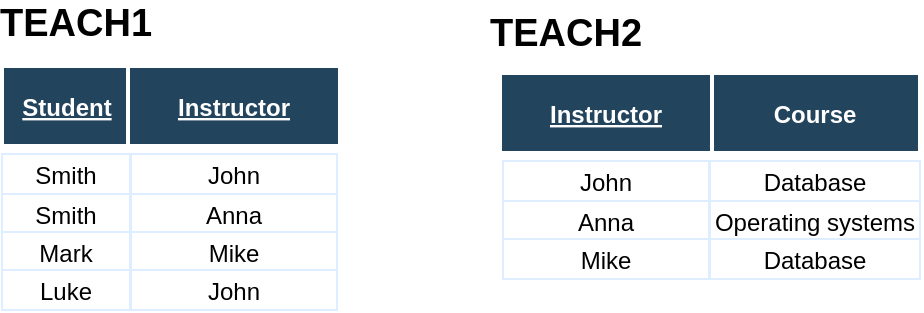 <mxfile version="12.2.2" type="device" pages="1"><diagram name="Page-1" id="8378b5f6-a2b2-b727-a746-972ab9d02e00"><mxGraphModel dx="1092" dy="989" grid="1" gridSize="10" guides="1" tooltips="1" connect="0" arrows="1" fold="1" page="1" pageScale="1.5" pageWidth="1169" pageHeight="827" background="#ffffff" math="0" shadow="0"><root><mxCell id="0"/><mxCell id="1" parent="0"/><mxCell id="pt02mc1mDiVBBJ6BWTSa-93" value="Smith" style="strokeColor=#DEEDFF" parent="1" vertex="1"><mxGeometry x="31.0" y="125" width="64" height="20" as="geometry"/></mxCell><mxCell id="pt02mc1mDiVBBJ6BWTSa-94" value="Smith" style="strokeColor=#DEEDFF" parent="1" vertex="1"><mxGeometry x="31.0" y="145.0" width="64" height="20" as="geometry"/></mxCell><mxCell id="pt02mc1mDiVBBJ6BWTSa-96" value="Mark" style="strokeColor=#DEEDFF" parent="1" vertex="1"><mxGeometry x="31.0" y="164.0" width="64" height="20" as="geometry"/></mxCell><mxCell id="pt02mc1mDiVBBJ6BWTSa-97" value="Student" style="fillColor=#23445D;strokeColor=#FFFFFF;strokeWidth=2;fontColor=#FFFFFF;fontStyle=5" parent="1" vertex="1"><mxGeometry x="31" y="81" width="65" height="40" as="geometry"/></mxCell><mxCell id="c5x7IfDqe3bbnMwhfUoa-93" value="TEACH1" style="text;html=1;strokeColor=none;fillColor=none;align=center;verticalAlign=middle;whiteSpace=wrap;rounded=0;fontSize=19;fontStyle=1" parent="1" vertex="1"><mxGeometry x="48" y="50" width="40" height="20" as="geometry"/></mxCell><mxCell id="c5x7IfDqe3bbnMwhfUoa-94" value="John" style="strokeColor=#DEEDFF" parent="1" vertex="1"><mxGeometry x="95.5" y="125" width="103.0" height="20" as="geometry"/></mxCell><mxCell id="c5x7IfDqe3bbnMwhfUoa-95" value="Anna" style="strokeColor=#DEEDFF" parent="1" vertex="1"><mxGeometry x="95.5" y="145.0" width="103.0" height="20" as="geometry"/></mxCell><mxCell id="c5x7IfDqe3bbnMwhfUoa-96" value="Mike" style="strokeColor=#DEEDFF" parent="1" vertex="1"><mxGeometry x="95.5" y="164.0" width="103.0" height="20" as="geometry"/></mxCell><mxCell id="c5x7IfDqe3bbnMwhfUoa-97" value="Instructor" style="fillColor=#23445D;strokeColor=#FFFFFF;strokeWidth=2;fontColor=#FFFFFF;fontStyle=5" parent="1" vertex="1"><mxGeometry x="94" y="81" width="106" height="40" as="geometry"/></mxCell><mxCell id="c5x7IfDqe3bbnMwhfUoa-101" value="Luke" style="strokeColor=#DEEDFF" parent="1" vertex="1"><mxGeometry x="31.0" y="183.0" width="64" height="20" as="geometry"/></mxCell><mxCell id="c5x7IfDqe3bbnMwhfUoa-102" value="John" style="strokeColor=#DEEDFF" parent="1" vertex="1"><mxGeometry x="95.5" y="183.0" width="103.0" height="20" as="geometry"/></mxCell><mxCell id="9agXfX3OpJxfz8-KBofN-90" value="Database" style="align=center;strokeColor=#DEEDFF" vertex="1" parent="1"><mxGeometry x="385" y="128.5" width="105" height="20" as="geometry"/></mxCell><mxCell id="9agXfX3OpJxfz8-KBofN-91" value="Operating systems" style="align=center;strokeColor=#DEEDFF" vertex="1" parent="1"><mxGeometry x="385" y="148.5" width="105" height="20" as="geometry"/></mxCell><mxCell id="9agXfX3OpJxfz8-KBofN-92" value="Database" style="align=center;strokeColor=#DEEDFF" vertex="1" parent="1"><mxGeometry x="385" y="167.5" width="105" height="20" as="geometry"/></mxCell><mxCell id="9agXfX3OpJxfz8-KBofN-93" value="Course" style="fillColor=#23445D;strokeColor=#FFFFFF;strokeWidth=2;fontColor=#FFFFFF;fontStyle=1" vertex="1" parent="1"><mxGeometry x="385" y="84.5" width="105" height="40" as="geometry"/></mxCell><mxCell id="9agXfX3OpJxfz8-KBofN-94" value="John" style="strokeColor=#DEEDFF" vertex="1" parent="1"><mxGeometry x="281.5" y="128.5" width="103.0" height="20" as="geometry"/></mxCell><mxCell id="9agXfX3OpJxfz8-KBofN-95" value="Anna" style="strokeColor=#DEEDFF" vertex="1" parent="1"><mxGeometry x="281.5" y="148.5" width="103.0" height="20" as="geometry"/></mxCell><mxCell id="9agXfX3OpJxfz8-KBofN-96" value="Mike" style="strokeColor=#DEEDFF" vertex="1" parent="1"><mxGeometry x="281.5" y="167.5" width="103.0" height="20" as="geometry"/></mxCell><mxCell id="9agXfX3OpJxfz8-KBofN-97" value="Instructor" style="fillColor=#23445D;strokeColor=#FFFFFF;strokeWidth=2;fontColor=#FFFFFF;fontStyle=5" vertex="1" parent="1"><mxGeometry x="280" y="84.5" width="106" height="40" as="geometry"/></mxCell><mxCell id="9agXfX3OpJxfz8-KBofN-100" value="TEACH2" style="text;html=1;strokeColor=none;fillColor=none;align=center;verticalAlign=middle;whiteSpace=wrap;rounded=0;fontSize=19;fontStyle=1" vertex="1" parent="1"><mxGeometry x="293" y="54.5" width="40" height="20" as="geometry"/></mxCell></root></mxGraphModel></diagram></mxfile>